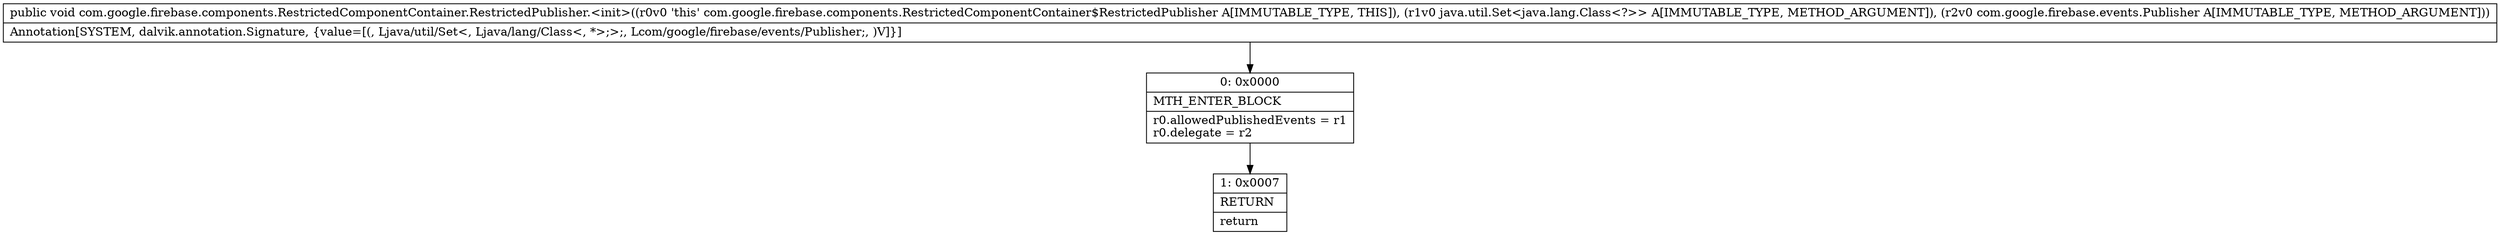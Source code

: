 digraph "CFG forcom.google.firebase.components.RestrictedComponentContainer.RestrictedPublisher.\<init\>(Ljava\/util\/Set;Lcom\/google\/firebase\/events\/Publisher;)V" {
Node_0 [shape=record,label="{0\:\ 0x0000|MTH_ENTER_BLOCK\l|r0.allowedPublishedEvents = r1\lr0.delegate = r2\l}"];
Node_1 [shape=record,label="{1\:\ 0x0007|RETURN\l|return\l}"];
MethodNode[shape=record,label="{public void com.google.firebase.components.RestrictedComponentContainer.RestrictedPublisher.\<init\>((r0v0 'this' com.google.firebase.components.RestrictedComponentContainer$RestrictedPublisher A[IMMUTABLE_TYPE, THIS]), (r1v0 java.util.Set\<java.lang.Class\<?\>\> A[IMMUTABLE_TYPE, METHOD_ARGUMENT]), (r2v0 com.google.firebase.events.Publisher A[IMMUTABLE_TYPE, METHOD_ARGUMENT]))  | Annotation[SYSTEM, dalvik.annotation.Signature, \{value=[(, Ljava\/util\/Set\<, Ljava\/lang\/Class\<, *\>;\>;, Lcom\/google\/firebase\/events\/Publisher;, )V]\}]\l}"];
MethodNode -> Node_0;
Node_0 -> Node_1;
}


